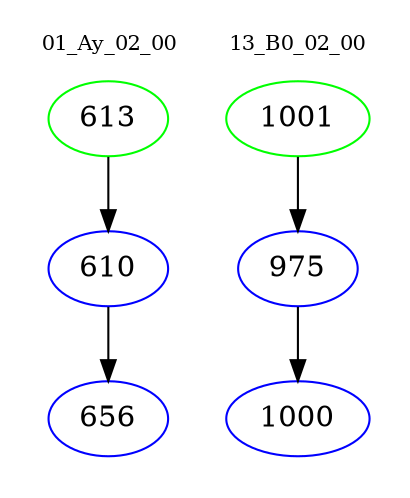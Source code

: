 digraph{
subgraph cluster_0 {
color = white
label = "01_Ay_02_00";
fontsize=10;
T0_613 [label="613", color="green"]
T0_613 -> T0_610 [color="black"]
T0_610 [label="610", color="blue"]
T0_610 -> T0_656 [color="black"]
T0_656 [label="656", color="blue"]
}
subgraph cluster_1 {
color = white
label = "13_B0_02_00";
fontsize=10;
T1_1001 [label="1001", color="green"]
T1_1001 -> T1_975 [color="black"]
T1_975 [label="975", color="blue"]
T1_975 -> T1_1000 [color="black"]
T1_1000 [label="1000", color="blue"]
}
}

